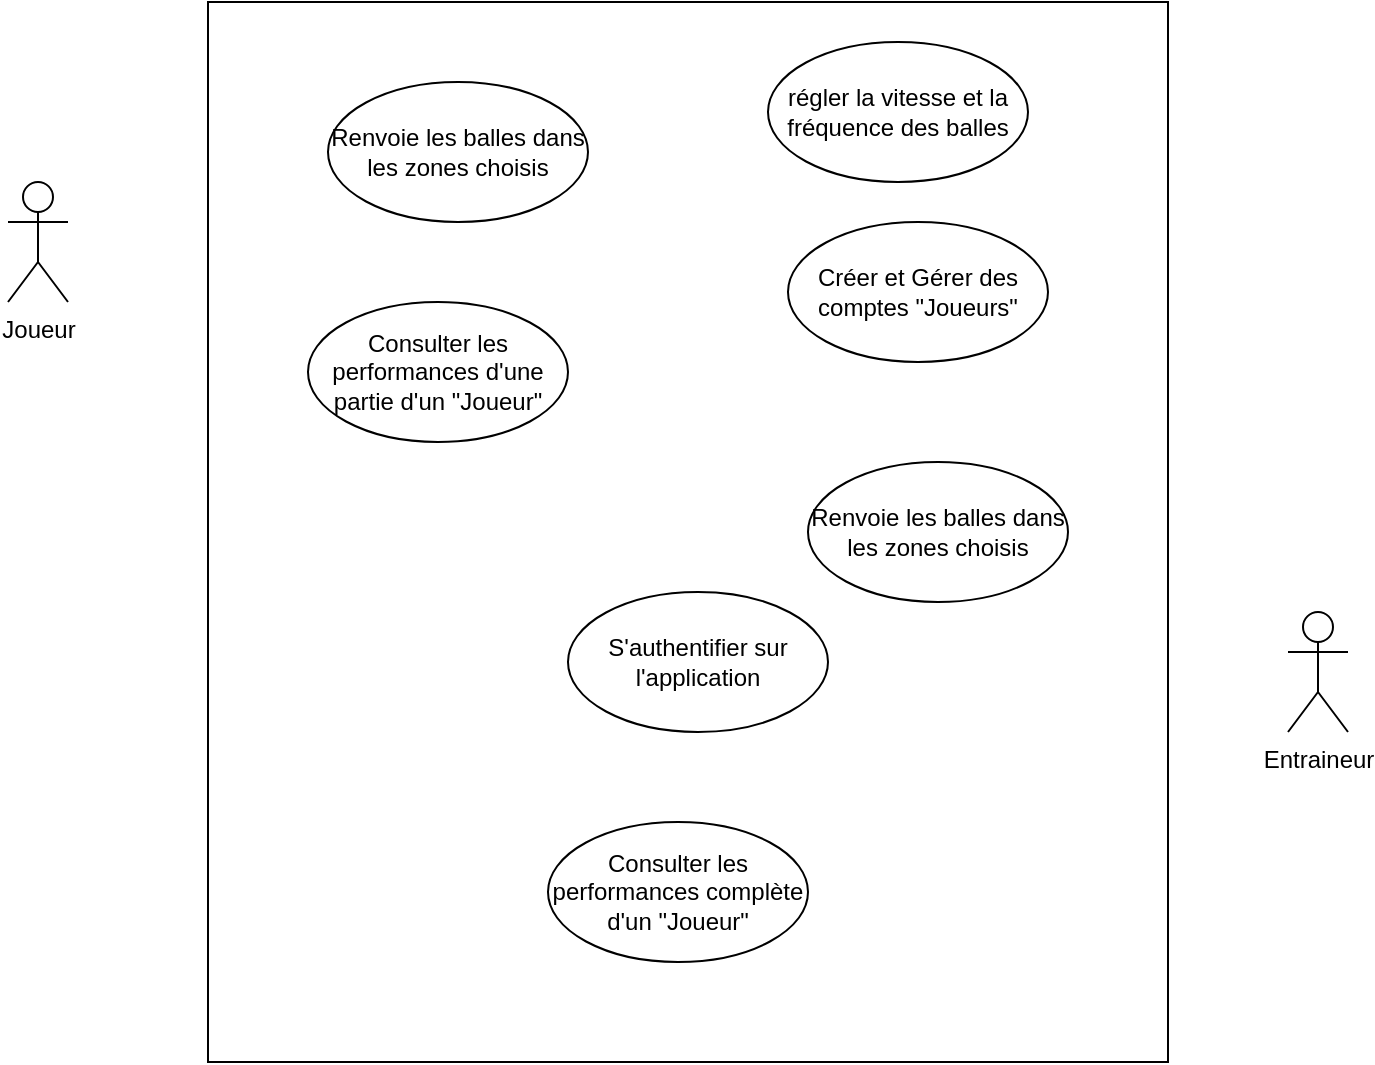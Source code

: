 <mxfile version="16.5.4" type="device"><diagram id="PaNhzz74Y8SkQ8S97t0Y" name="Page-1"><mxGraphModel dx="1278" dy="539" grid="1" gridSize="10" guides="1" tooltips="1" connect="1" arrows="1" fold="1" page="1" pageScale="1" pageWidth="827" pageHeight="1169" math="0" shadow="0"><root><mxCell id="0"/><mxCell id="1" parent="0"/><mxCell id="Qq6qDl6UiFD4bfR4TxRN-2" value="Entraineur" style="shape=umlActor;verticalLabelPosition=bottom;verticalAlign=top;html=1;outlineConnect=0;" parent="1" vertex="1"><mxGeometry x="730" y="335" width="30" height="60" as="geometry"/></mxCell><mxCell id="Qq6qDl6UiFD4bfR4TxRN-4" value="" style="rounded=0;whiteSpace=wrap;html=1;" parent="1" vertex="1"><mxGeometry x="190" y="30" width="480" height="530" as="geometry"/></mxCell><mxCell id="Qq6qDl6UiFD4bfR4TxRN-6" value="Créer et Gérer des comptes &quot;Joueurs&quot;" style="ellipse;whiteSpace=wrap;html=1;" parent="1" vertex="1"><mxGeometry x="480" y="140" width="130" height="70" as="geometry"/></mxCell><mxCell id="Qq6qDl6UiFD4bfR4TxRN-10" value="S'authentifier sur l'application" style="ellipse;whiteSpace=wrap;html=1;" parent="1" vertex="1"><mxGeometry x="370" y="325" width="130" height="70" as="geometry"/></mxCell><mxCell id="Qq6qDl6UiFD4bfR4TxRN-13" value="Joueur&lt;br&gt;" style="shape=umlActor;verticalLabelPosition=bottom;verticalAlign=top;html=1;outlineConnect=0;" parent="1" vertex="1"><mxGeometry x="90" y="120" width="30" height="60" as="geometry"/></mxCell><mxCell id="Qq6qDl6UiFD4bfR4TxRN-15" value="régler la vitesse et la fréquence des balles" style="ellipse;whiteSpace=wrap;html=1;" parent="1" vertex="1"><mxGeometry x="470" y="50" width="130" height="70" as="geometry"/></mxCell><mxCell id="Qq6qDl6UiFD4bfR4TxRN-16" value="Renvoie les balles dans les zones choisis&lt;br&gt;" style="ellipse;whiteSpace=wrap;html=1;" parent="1" vertex="1"><mxGeometry x="250" y="70" width="130" height="70" as="geometry"/></mxCell><mxCell id="m3T5fq6wVMGg1-K_znZk-2" value="Consulter&amp;nbsp;les performances d'une partie d'un &quot;Joueur&quot;" style="ellipse;whiteSpace=wrap;html=1;" parent="1" vertex="1"><mxGeometry x="240" y="180" width="130" height="70" as="geometry"/></mxCell><mxCell id="rO9WbgomSib0iG5ZYwTp-2" value="Renvoie les balles dans les zones choisis&lt;br&gt;" style="ellipse;whiteSpace=wrap;html=1;" vertex="1" parent="1"><mxGeometry x="490" y="260" width="130" height="70" as="geometry"/></mxCell><mxCell id="rO9WbgomSib0iG5ZYwTp-3" value="Consulter&amp;nbsp;les performances complète d'un &quot;Joueur&quot;" style="ellipse;whiteSpace=wrap;html=1;" vertex="1" parent="1"><mxGeometry x="360" y="440" width="130" height="70" as="geometry"/></mxCell></root></mxGraphModel></diagram></mxfile>